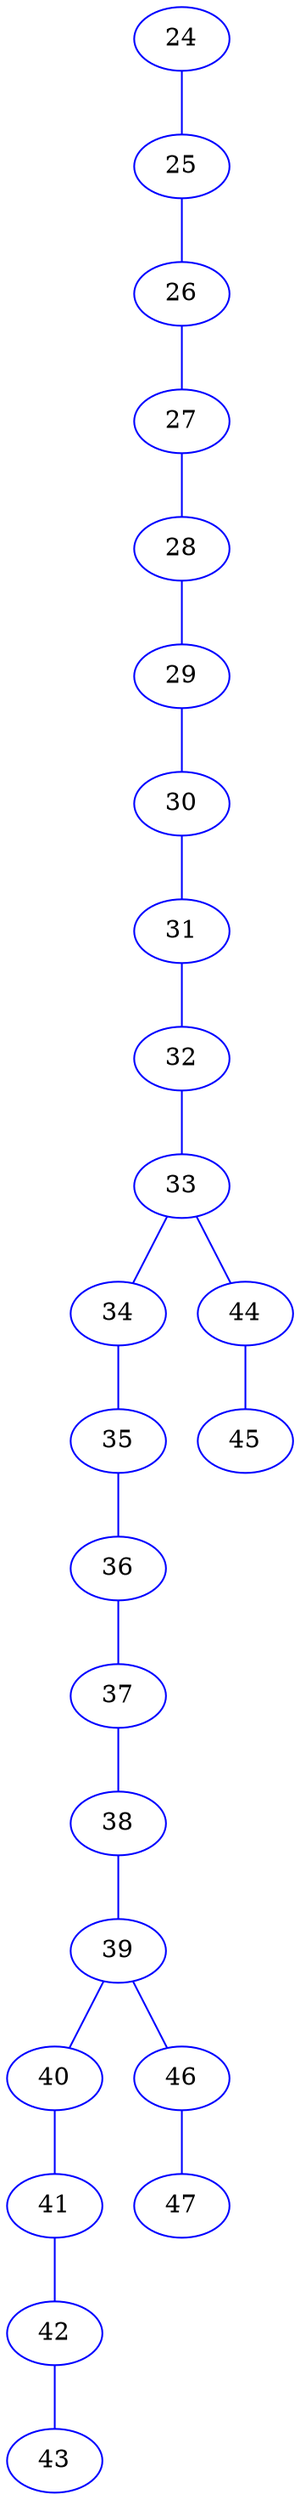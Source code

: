 strict graph "" {
	24	[color=blue];
	25	[color=blue];
	24 -- 25	[color=blue];
	26	[color=blue];
	25 -- 26	[color=blue];
	27	[color=blue];
	26 -- 27	[color=blue];
	28	[color=blue];
	27 -- 28	[color=blue];
	29	[color=blue];
	28 -- 29	[color=blue];
	30	[color=blue];
	29 -- 30	[color=blue];
	31	[color=blue];
	30 -- 31	[color=blue];
	32	[color=blue];
	31 -- 32	[color=blue];
	33	[color=blue];
	32 -- 33	[color=blue];
	34	[color=blue];
	33 -- 34	[color=blue];
	44	[color=blue];
	33 -- 44	[color=blue];
	35	[color=blue];
	34 -- 35	[color=blue];
	45	[color=blue];
	44 -- 45	[color=blue];
	36	[color=blue];
	35 -- 36	[color=blue];
	37	[color=blue];
	36 -- 37	[color=blue];
	38	[color=blue];
	37 -- 38	[color=blue];
	39	[color=blue];
	38 -- 39	[color=blue];
	40	[color=blue];
	39 -- 40	[color=blue];
	46	[color=blue];
	39 -- 46	[color=blue];
	41	[color=blue];
	40 -- 41	[color=blue];
	47	[color=blue];
	46 -- 47	[color=blue];
	42	[color=blue];
	41 -- 42	[color=blue];
	43	[color=blue];
	42 -- 43	[color=blue];
}
